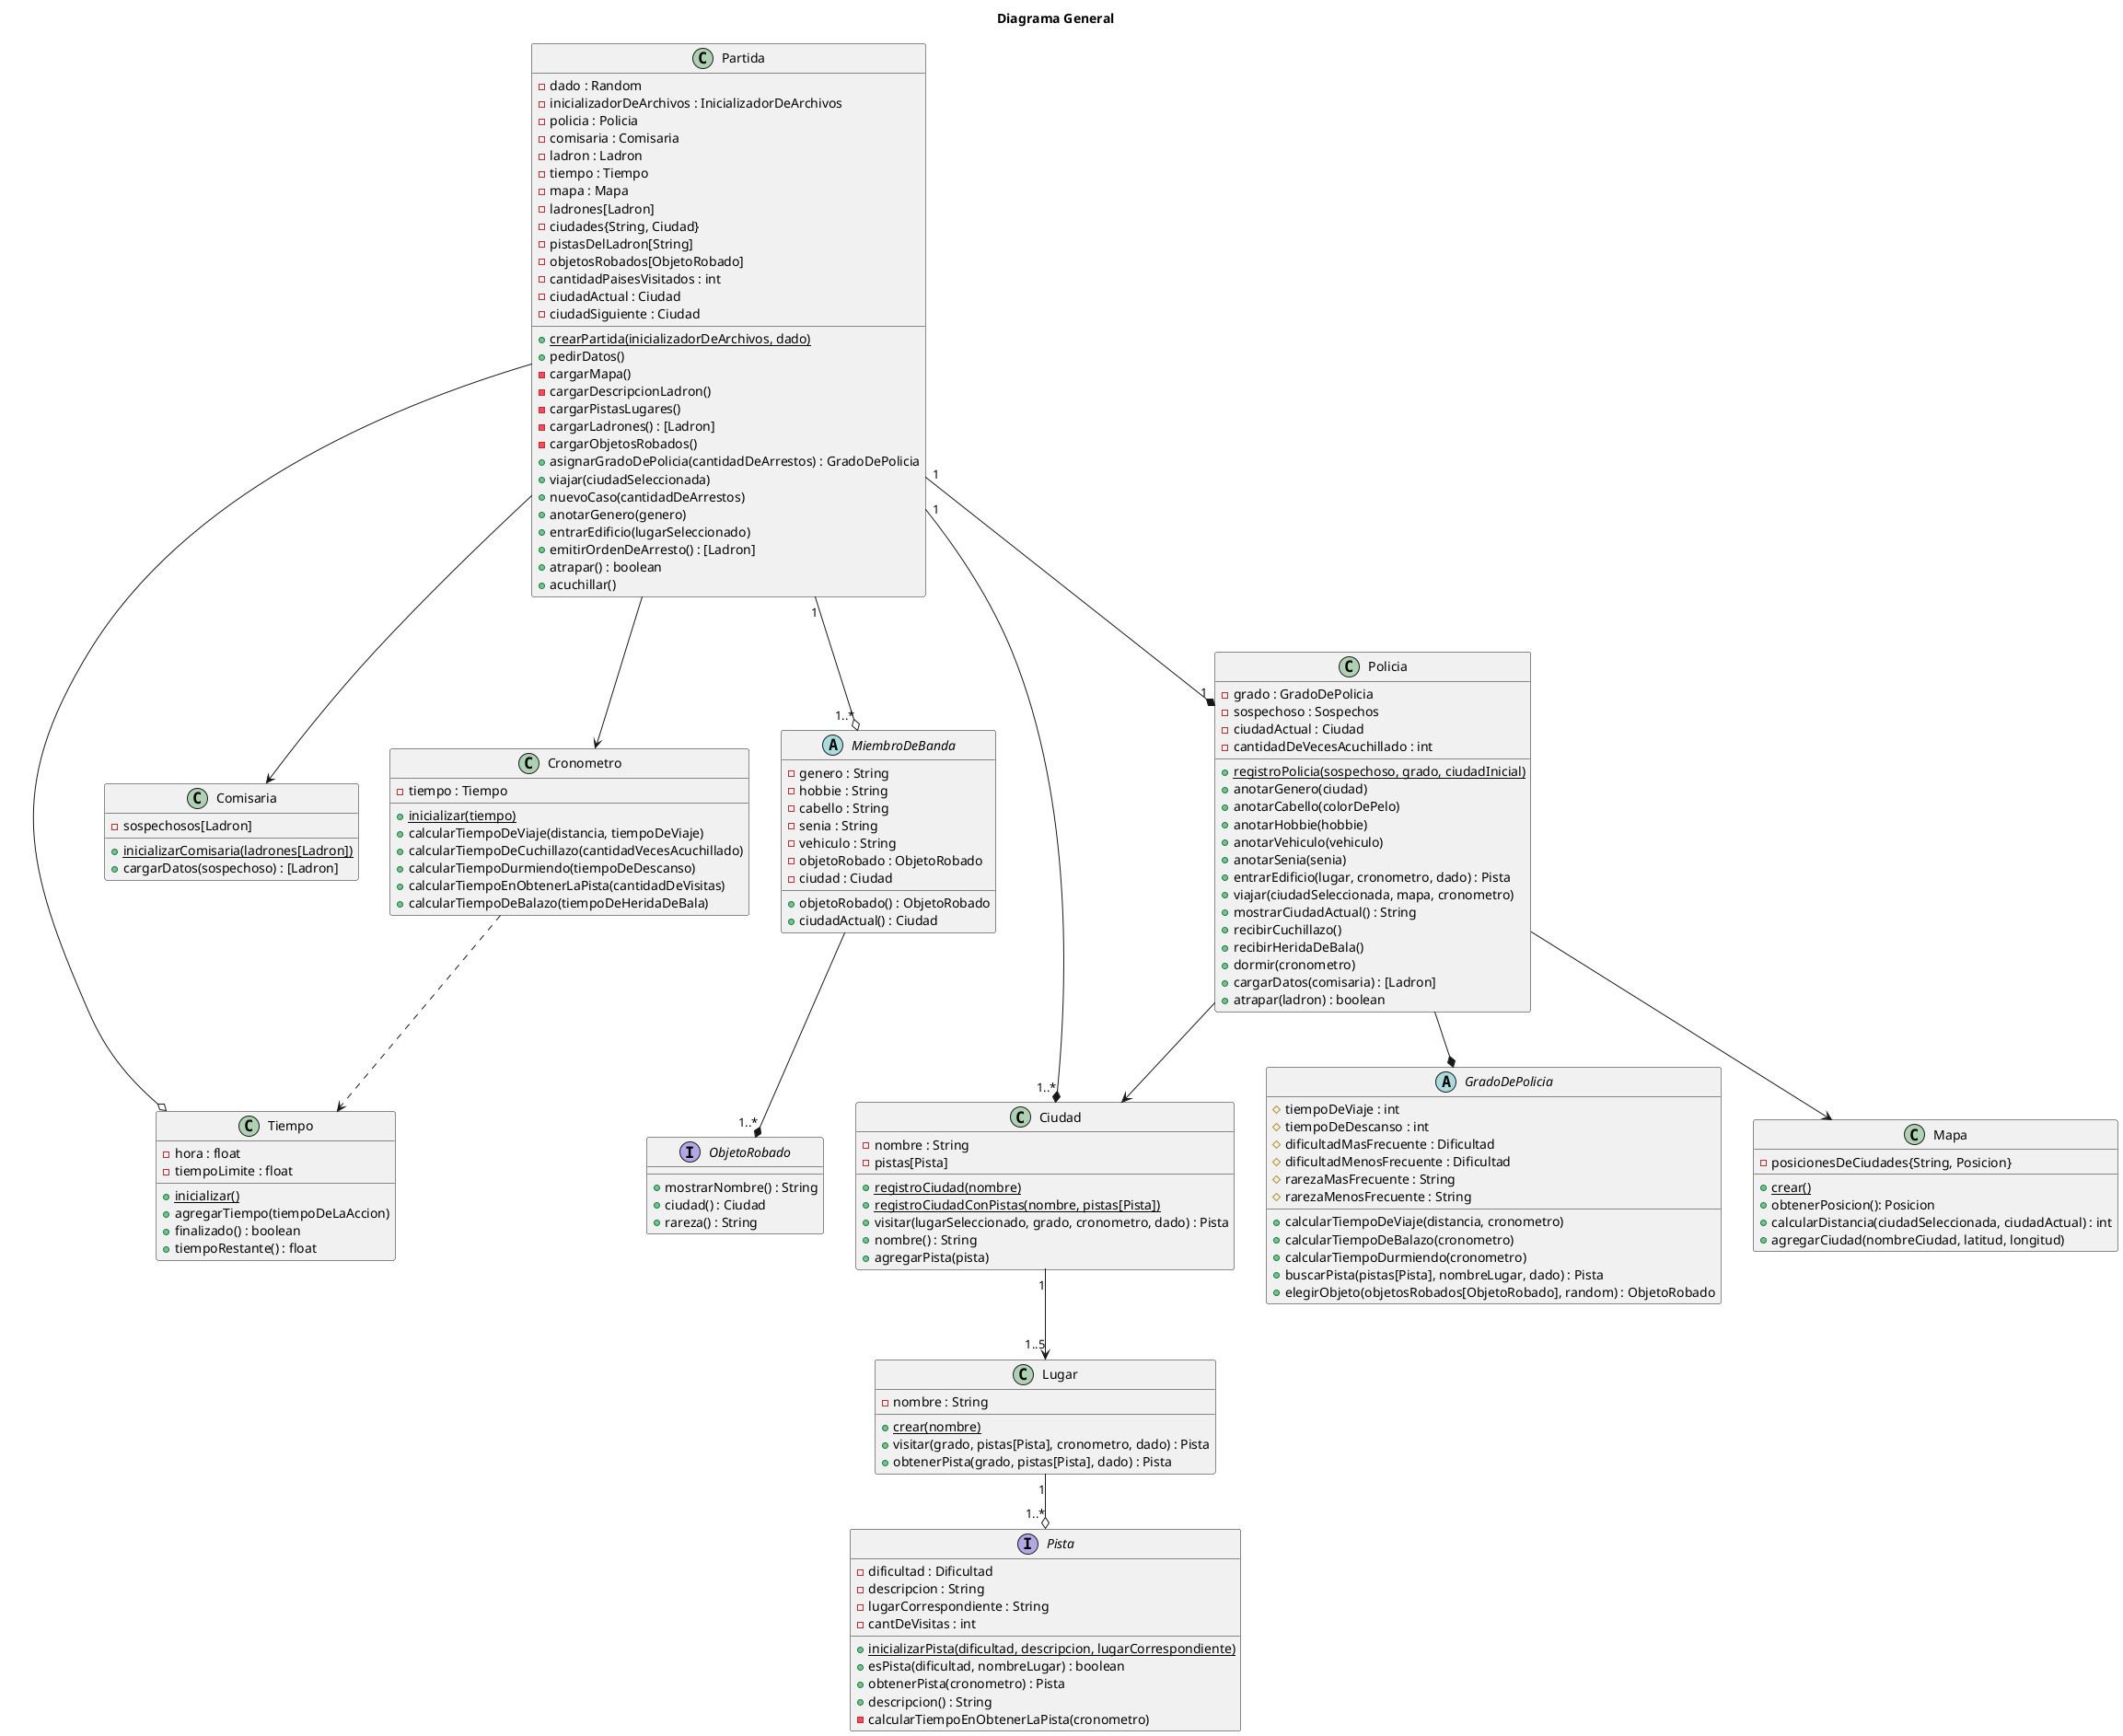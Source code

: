 @startuml
title Diagrama General


class Ciudad{
    - nombre : String
    - pistas[Pista]
    + {static} registroCiudad(nombre)
    + {static} registroCiudadConPistas(nombre, pistas[Pista])
    + visitar(lugarSeleccionado, grado, cronometro, dado) : Pista
    + nombre() : String
    + agregarPista(pista)

}

class Comisaria {
    - sospechosos[Ladron]
    + {static} inicializarComisaria(ladrones[Ladron])
    + cargarDatos(sospechoso) : [Ladron]
}

class Cronometro {
    - tiempo : Tiempo
    + {static} inicializar(tiempo)
    + calcularTiempoDeViaje(distancia, tiempoDeViaje)
    + calcularTiempoDeCuchillazo(cantidadVecesAcuchillado)
    + calcularTiempoDurmiendo(tiempoDeDescanso)
    + calcularTiempoEnObtenerLaPista(cantidadDeVisitas)
    + calcularTiempoDeBalazo(tiempoDeHeridaDeBala)
}

class Partida{
    - dado : Random
    - inicializadorDeArchivos : InicializadorDeArchivos
    - policia : Policia
    - comisaria : Comisaria
    - ladron : Ladron
    - tiempo : Tiempo
    - mapa : Mapa
    - ladrones[Ladron]
    - ciudades{String, Ciudad}
    - pistasDelLadron[String]
    - objetosRobados[ObjetoRobado]
    - cantidadPaisesVisitados : int
    - ciudadActual : Ciudad
    - ciudadSiguiente : Ciudad
    + {static} crearPartida(inicializadorDeArchivos, dado)
    + pedirDatos()
    - cargarMapa()
    - cargarDescripcionLadron()
    - cargarPistasLugares()
    - cargarLadrones() : [Ladron]
    - cargarObjetosRobados()
    + asignarGradoDePolicia(cantidadDeArrestos) : GradoDePolicia
    + viajar(ciudadSeleccionada)
    + nuevoCaso(cantidadDeArrestos)
    + anotarGenero(genero)
    + entrarEdificio(lugarSeleccionado)
    + emitirOrdenDeArresto() : [Ladron]
    + atrapar() : boolean
    + acuchillar()
}

abstract class MiembroDeBanda{
    - genero : String
    - hobbie : String
    - cabello : String
    - senia : String
    - vehiculo : String
    - objetoRobado : ObjetoRobado
    - ciudad : Ciudad
    + objetoRobado() : ObjetoRobado
    + ciudadActual() : Ciudad
}

/'
class Ladron{
    - sexo : String
    - hobbie : String
    - cabello : String
    - seña : String
    - vehiculo : String
    - objetoRobado : ObjetoRobado
    + {static} registro(objetoRobado, cantidadArrestos)
    + {static} registroEspecifico(cantidadArrestos, objetoRobado, sexo, hobbie, seña, vehiculo)
    + anotarGenero(genero) : String
    + acuchillar(Policia) : int
}
'/


class Policia{
    - grado : GradoDePolicia
    - sospechoso : Sospechos
    - ciudadActual : Ciudad
    - cantidadDeVecesAcuchillado : int
    + {static} registroPolicia(sospechoso, grado, ciudadInicial)
    + anotarGenero(ciudad)
    + anotarCabello(colorDePelo)
    + anotarHobbie(hobbie)
    + anotarVehiculo(vehiculo)
    + anotarSenia(senia)
    + entrarEdificio(lugar, cronometro, dado) : Pista
    + viajar(ciudadSeleccionada, mapa, cronometro)
    + mostrarCiudadActual() : String
    + recibirCuchillazo()
    + recibirHeridaDeBala()
    + dormir(cronometro)
    + cargarDatos(comisaria) : [Ladron]
    + atrapar(ladron) : boolean
}

class Mapa{
    - posicionesDeCiudades{String, Posicion}
    + {static} crear()
    + obtenerPosicion(): Posicion
    + calcularDistancia(ciudadSeleccionada, ciudadActual) : int
    + agregarCiudad(nombreCiudad, latitud, longitud)
}

abstract class GradoDePolicia{
    # tiempoDeViaje : int
    # tiempoDeDescanso : int
    # dificultadMasFrecuente : Dificultad
    # dificultadMenosFrecuente : Dificultad
    # rarezaMasFrecuente : String
    # rarezaMenosFrecuente : String
    + calcularTiempoDeViaje(distancia, cronometro)
    + calcularTiempoDeBalazo(cronometro)
    + calcularTiempoDurmiendo(cronometro)
    + buscarPista(pistas[Pista], nombreLugar, dado) : Pista
    + elegirObjeto(objetosRobados[ObjetoRobado], random) : ObjetoRobado
}

class Lugar{
    - nombre : String
    + {static} crear(nombre)
    + visitar(grado, pistas[Pista], cronometro, dado) : Pista
    + obtenerPista(grado, pistas[Pista], dado) : Pista
}

interface Pista{
    - dificultad : Dificultad
    - descripcion : String
    - lugarCorrespondiente : String
    - cantDeVisitas : int
    + {static} inicializarPista(dificultad, descripcion, lugarCorrespondiente)
    + esPista(dificultad, nombreLugar) : boolean
    + obtenerPista(cronometro) : Pista
    + descripcion() : String
    - calcularTiempoEnObtenerLaPista(cronometro)
}

interface ObjetoRobado{
	+ mostrarNombre() : String
	+ ciudad() : Ciudad
	+ rareza() : String
}

class Tiempo{
    - hora : float
    - tiempoLimite : float
    + {static} inicializar()
    + agregarTiempo(tiempoDeLaAccion)
    + finalizado() : boolean
    + tiempoRestante() : float
}


Partida "1" --o "1..*" MiembroDeBanda
Partida"1" --* "1"Policia
Partida --o Tiempo
Policia --* GradoDePolicia
Policia --> Mapa
Partida "1" --* "1..*" Ciudad
Policia --> Ciudad
Ciudad "1" --> "1..5"Lugar
Lugar "1" --o "1..*" Pista

MiembroDeBanda --* "1..*" ObjetoRobado
Partida --> Comisaria
Cronometro ..> Tiempo
Partida --> Cronometro


@enduml